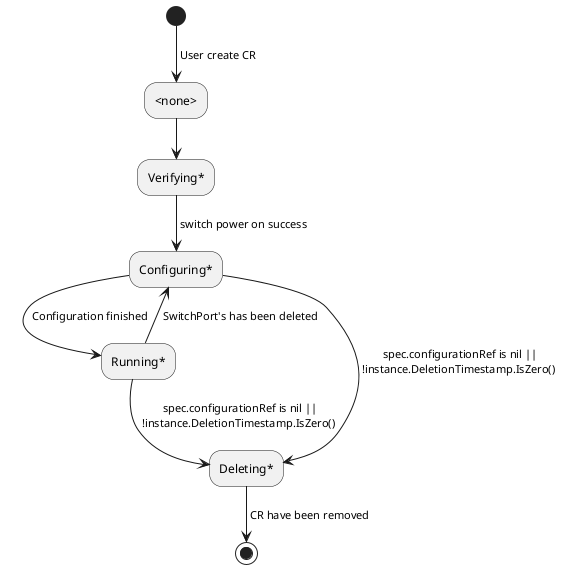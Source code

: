 .
@startuml switch-state

(*) --> [ User create CR ] "<none>"

"<none>" --> "Verifying*"

"Verifying*" --> [ switch power on success ] "Configuring*"

"Configuring*" --> [ Configuration finished ] "Running*"
"Configuring*" --> [ spec.configurationRef is nil ||\n !instance.DeletionTimestamp.IsZero() ] "Deleting*"

"Running*" --> [ SwitchPort's has been deleted ] "Configuring*"
"Running*" --> [ spec.configurationRef is nil ||\n !instance.DeletionTimestamp.IsZero() ] "Deleting*"

"Deleting*" --> [ CR have been removed ] (*)

@enduml
